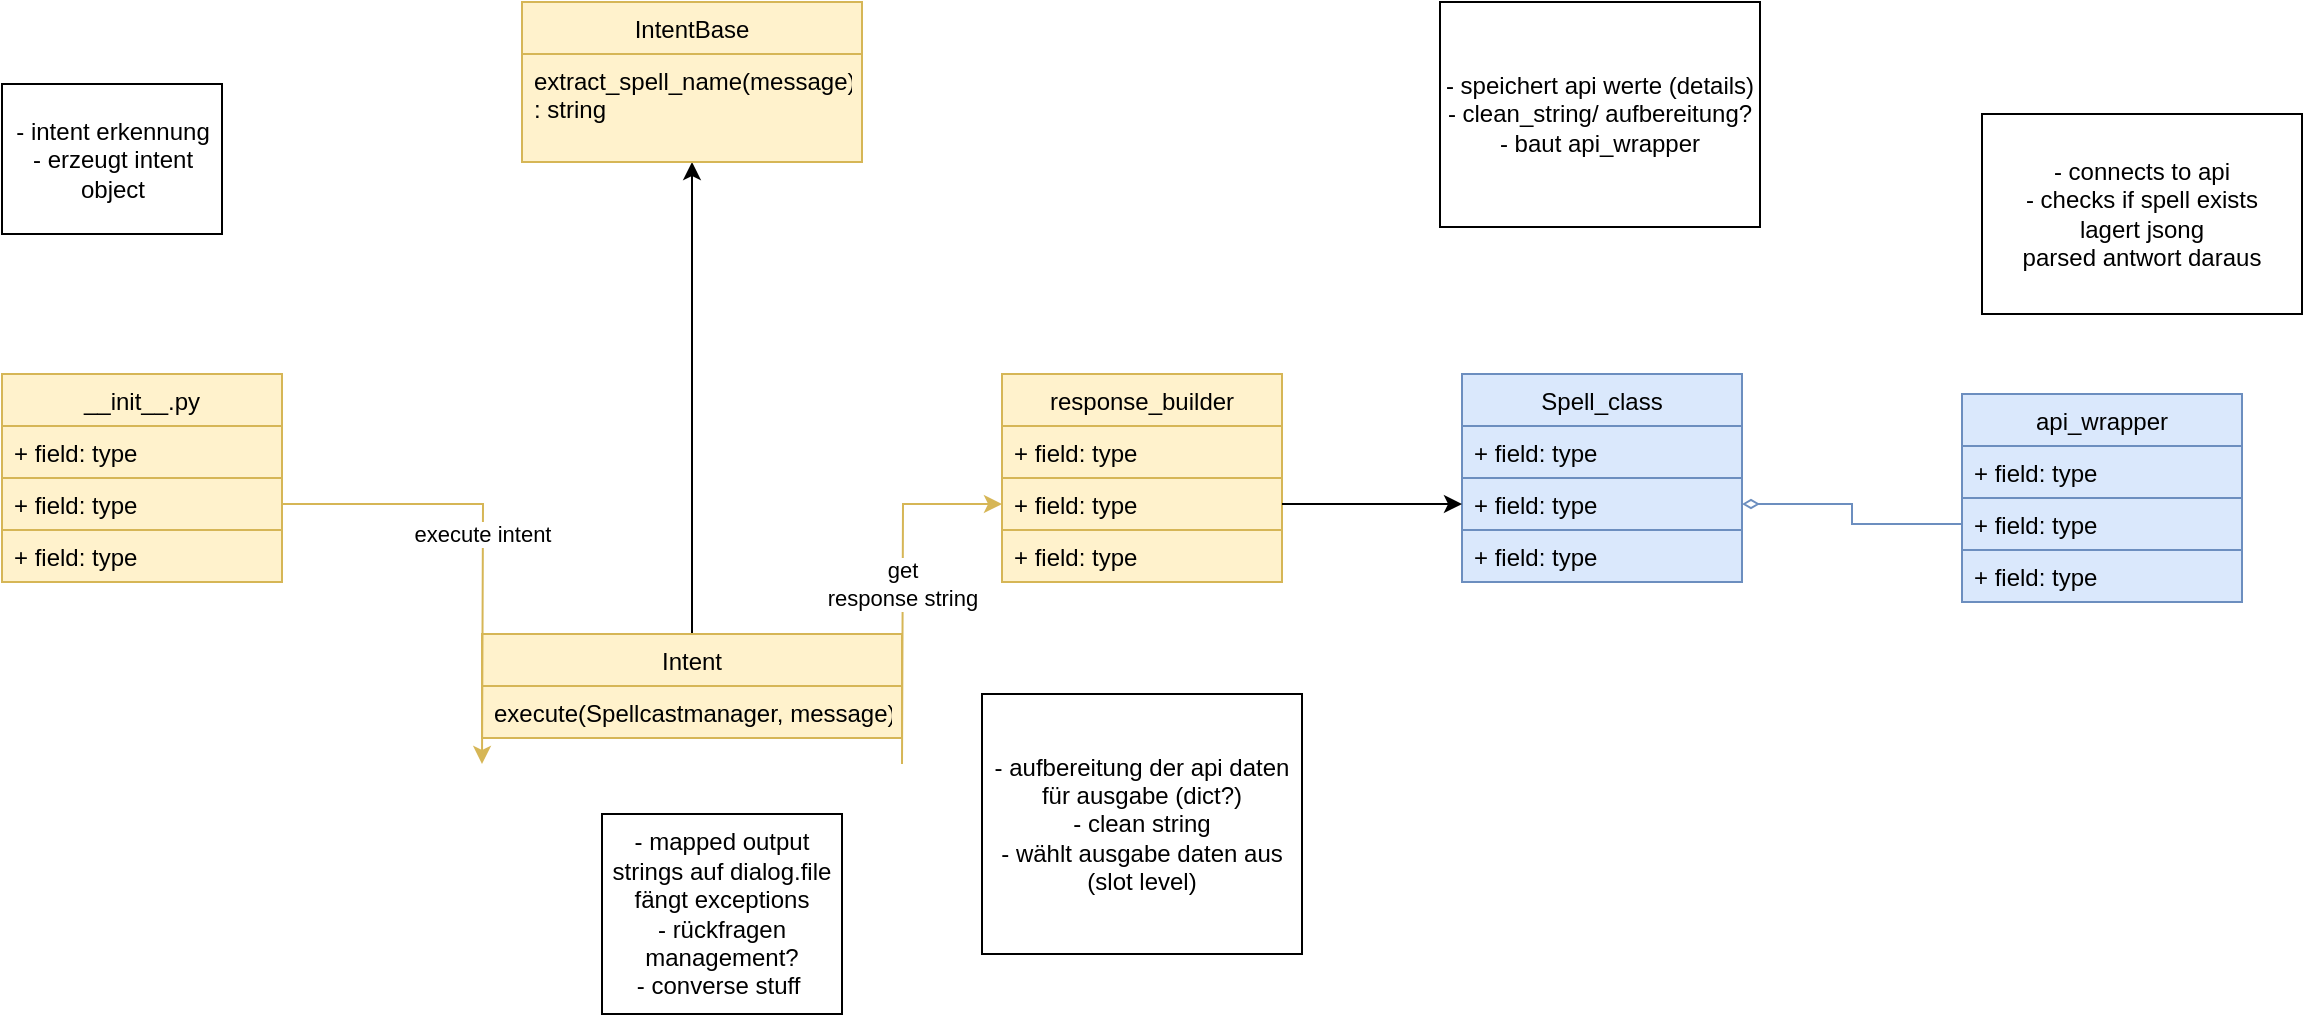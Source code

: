 <mxfile version="15.4.0" type="device"><diagram id="7a9b0gRVRB2r2v6Qlt2D" name="Seite-1"><mxGraphModel dx="2500" dy="967" grid="1" gridSize="10" guides="1" tooltips="1" connect="1" arrows="1" fold="1" page="1" pageScale="1" pageWidth="827" pageHeight="1169" math="0" shadow="0"><root><mxCell id="0"/><mxCell id="1" parent="0"/><mxCell id="cicyk6fSiz8CH4mB3oOW-2" value="__init__.py" style="swimlane;fontStyle=0;childLayout=stackLayout;horizontal=1;startSize=26;fillColor=#fff2cc;horizontalStack=0;resizeParent=1;resizeParentMax=0;resizeLast=0;collapsible=1;marginBottom=0;strokeColor=#d6b656;" vertex="1" parent="1"><mxGeometry x="-20" y="600" width="140" height="104" as="geometry"/></mxCell><mxCell id="cicyk6fSiz8CH4mB3oOW-3" value="+ field: type" style="text;strokeColor=#d6b656;fillColor=#fff2cc;align=left;verticalAlign=top;spacingLeft=4;spacingRight=4;overflow=hidden;rotatable=0;points=[[0,0.5],[1,0.5]];portConstraint=eastwest;" vertex="1" parent="cicyk6fSiz8CH4mB3oOW-2"><mxGeometry y="26" width="140" height="26" as="geometry"/></mxCell><mxCell id="cicyk6fSiz8CH4mB3oOW-4" value="+ field: type" style="text;strokeColor=#d6b656;fillColor=#fff2cc;align=left;verticalAlign=top;spacingLeft=4;spacingRight=4;overflow=hidden;rotatable=0;points=[[0,0.5],[1,0.5]];portConstraint=eastwest;" vertex="1" parent="cicyk6fSiz8CH4mB3oOW-2"><mxGeometry y="52" width="140" height="26" as="geometry"/></mxCell><mxCell id="cicyk6fSiz8CH4mB3oOW-5" value="+ field: type" style="text;strokeColor=#d6b656;fillColor=#fff2cc;align=left;verticalAlign=top;spacingLeft=4;spacingRight=4;overflow=hidden;rotatable=0;points=[[0,0.5],[1,0.5]];portConstraint=eastwest;" vertex="1" parent="cicyk6fSiz8CH4mB3oOW-2"><mxGeometry y="78" width="140" height="26" as="geometry"/></mxCell><mxCell id="cicyk6fSiz8CH4mB3oOW-79" style="edgeStyle=orthogonalEdgeStyle;rounded=0;orthogonalLoop=1;jettySize=auto;html=1;exitX=0.5;exitY=0;exitDx=0;exitDy=0;entryX=0.5;entryY=1;entryDx=0;entryDy=0;startArrow=none;startFill=0;endArrow=classic;endFill=1;" edge="1" parent="1" source="cicyk6fSiz8CH4mB3oOW-6" target="cicyk6fSiz8CH4mB3oOW-75"><mxGeometry relative="1" as="geometry"/></mxCell><mxCell id="cicyk6fSiz8CH4mB3oOW-6" value="Intent" style="swimlane;fontStyle=0;childLayout=stackLayout;horizontal=1;startSize=26;fillColor=#fff2cc;horizontalStack=0;resizeParent=1;resizeParentMax=0;resizeLast=0;collapsible=1;marginBottom=0;strokeColor=#d6b656;" vertex="1" parent="1"><mxGeometry x="220" y="730" width="210" height="52" as="geometry"/></mxCell><mxCell id="cicyk6fSiz8CH4mB3oOW-7" value="execute(Spellcastmanager, message)" style="text;strokeColor=#d6b656;fillColor=#fff2cc;align=left;verticalAlign=top;spacingLeft=4;spacingRight=4;overflow=hidden;rotatable=0;points=[[0,0.5],[1,0.5]];portConstraint=eastwest;" vertex="1" parent="cicyk6fSiz8CH4mB3oOW-6"><mxGeometry y="26" width="210" height="26" as="geometry"/></mxCell><mxCell id="cicyk6fSiz8CH4mB3oOW-10" value="execute intent" style="edgeStyle=orthogonalEdgeStyle;rounded=0;orthogonalLoop=1;jettySize=auto;html=1;exitX=1;exitY=0.5;exitDx=0;exitDy=0;entryX=0;entryY=0.5;entryDx=0;entryDy=0;fillColor=#fff2cc;strokeColor=#d6b656;" edge="1" parent="1" source="cicyk6fSiz8CH4mB3oOW-4"><mxGeometry relative="1" as="geometry"><mxPoint x="220" y="795" as="targetPoint"/></mxGeometry></mxCell><mxCell id="cicyk6fSiz8CH4mB3oOW-12" value="response_builder" style="swimlane;fontStyle=0;childLayout=stackLayout;horizontal=1;startSize=26;fillColor=#fff2cc;horizontalStack=0;resizeParent=1;resizeParentMax=0;resizeLast=0;collapsible=1;marginBottom=0;strokeColor=#d6b656;" vertex="1" parent="1"><mxGeometry x="480" y="600" width="140" height="104" as="geometry"/></mxCell><mxCell id="cicyk6fSiz8CH4mB3oOW-13" value="+ field: type" style="text;strokeColor=#d6b656;fillColor=#fff2cc;align=left;verticalAlign=top;spacingLeft=4;spacingRight=4;overflow=hidden;rotatable=0;points=[[0,0.5],[1,0.5]];portConstraint=eastwest;" vertex="1" parent="cicyk6fSiz8CH4mB3oOW-12"><mxGeometry y="26" width="140" height="26" as="geometry"/></mxCell><mxCell id="cicyk6fSiz8CH4mB3oOW-14" value="+ field: type" style="text;strokeColor=#d6b656;fillColor=#fff2cc;align=left;verticalAlign=top;spacingLeft=4;spacingRight=4;overflow=hidden;rotatable=0;points=[[0,0.5],[1,0.5]];portConstraint=eastwest;" vertex="1" parent="cicyk6fSiz8CH4mB3oOW-12"><mxGeometry y="52" width="140" height="26" as="geometry"/></mxCell><mxCell id="cicyk6fSiz8CH4mB3oOW-15" value="+ field: type" style="text;strokeColor=#d6b656;fillColor=#fff2cc;align=left;verticalAlign=top;spacingLeft=4;spacingRight=4;overflow=hidden;rotatable=0;points=[[0,0.5],[1,0.5]];portConstraint=eastwest;" vertex="1" parent="cicyk6fSiz8CH4mB3oOW-12"><mxGeometry y="78" width="140" height="26" as="geometry"/></mxCell><mxCell id="cicyk6fSiz8CH4mB3oOW-16" value="get&lt;br&gt;response string" style="edgeStyle=orthogonalEdgeStyle;rounded=0;orthogonalLoop=1;jettySize=auto;html=1;exitX=1;exitY=0.5;exitDx=0;exitDy=0;entryX=0;entryY=0.5;entryDx=0;entryDy=0;fillColor=#fff2cc;strokeColor=#d6b656;" edge="1" parent="1" target="cicyk6fSiz8CH4mB3oOW-14"><mxGeometry relative="1" as="geometry"><mxPoint x="430" y="795" as="sourcePoint"/></mxGeometry></mxCell><mxCell id="cicyk6fSiz8CH4mB3oOW-17" value="Spell_class" style="swimlane;fontStyle=0;childLayout=stackLayout;horizontal=1;startSize=26;fillColor=#dae8fc;horizontalStack=0;resizeParent=1;resizeParentMax=0;resizeLast=0;collapsible=1;marginBottom=0;strokeColor=#6c8ebf;" vertex="1" parent="1"><mxGeometry x="710" y="600" width="140" height="104" as="geometry"/></mxCell><mxCell id="cicyk6fSiz8CH4mB3oOW-18" value="+ field: type" style="text;strokeColor=#6c8ebf;fillColor=#dae8fc;align=left;verticalAlign=top;spacingLeft=4;spacingRight=4;overflow=hidden;rotatable=0;points=[[0,0.5],[1,0.5]];portConstraint=eastwest;" vertex="1" parent="cicyk6fSiz8CH4mB3oOW-17"><mxGeometry y="26" width="140" height="26" as="geometry"/></mxCell><mxCell id="cicyk6fSiz8CH4mB3oOW-19" value="+ field: type" style="text;strokeColor=#6c8ebf;fillColor=#dae8fc;align=left;verticalAlign=top;spacingLeft=4;spacingRight=4;overflow=hidden;rotatable=0;points=[[0,0.5],[1,0.5]];portConstraint=eastwest;" vertex="1" parent="cicyk6fSiz8CH4mB3oOW-17"><mxGeometry y="52" width="140" height="26" as="geometry"/></mxCell><mxCell id="cicyk6fSiz8CH4mB3oOW-20" value="+ field: type" style="text;strokeColor=#6c8ebf;fillColor=#dae8fc;align=left;verticalAlign=top;spacingLeft=4;spacingRight=4;overflow=hidden;rotatable=0;points=[[0,0.5],[1,0.5]];portConstraint=eastwest;" vertex="1" parent="cicyk6fSiz8CH4mB3oOW-17"><mxGeometry y="78" width="140" height="26" as="geometry"/></mxCell><mxCell id="cicyk6fSiz8CH4mB3oOW-21" style="edgeStyle=orthogonalEdgeStyle;rounded=0;orthogonalLoop=1;jettySize=auto;html=1;exitX=1;exitY=0.5;exitDx=0;exitDy=0;entryX=0;entryY=0.5;entryDx=0;entryDy=0;" edge="1" parent="1" source="cicyk6fSiz8CH4mB3oOW-14" target="cicyk6fSiz8CH4mB3oOW-19"><mxGeometry relative="1" as="geometry"/></mxCell><mxCell id="cicyk6fSiz8CH4mB3oOW-26" style="edgeStyle=orthogonalEdgeStyle;rounded=0;orthogonalLoop=1;jettySize=auto;html=1;exitX=1;exitY=0.5;exitDx=0;exitDy=0;entryX=0;entryY=0.5;entryDx=0;entryDy=0;startArrow=diamondThin;startFill=0;endArrow=none;endFill=0;fillColor=#dae8fc;strokeColor=#6c8ebf;" edge="1" parent="1" source="cicyk6fSiz8CH4mB3oOW-19" target="cicyk6fSiz8CH4mB3oOW-29"><mxGeometry relative="1" as="geometry"><mxPoint x="960" y="665.0" as="targetPoint"/></mxGeometry></mxCell><mxCell id="cicyk6fSiz8CH4mB3oOW-27" value="api_wrapper" style="swimlane;fontStyle=0;childLayout=stackLayout;horizontal=1;startSize=26;fillColor=#dae8fc;horizontalStack=0;resizeParent=1;resizeParentMax=0;resizeLast=0;collapsible=1;marginBottom=0;strokeColor=#6c8ebf;" vertex="1" parent="1"><mxGeometry x="960" y="610" width="140" height="104" as="geometry"/></mxCell><mxCell id="cicyk6fSiz8CH4mB3oOW-28" value="+ field: type" style="text;strokeColor=#6c8ebf;fillColor=#dae8fc;align=left;verticalAlign=top;spacingLeft=4;spacingRight=4;overflow=hidden;rotatable=0;points=[[0,0.5],[1,0.5]];portConstraint=eastwest;" vertex="1" parent="cicyk6fSiz8CH4mB3oOW-27"><mxGeometry y="26" width="140" height="26" as="geometry"/></mxCell><mxCell id="cicyk6fSiz8CH4mB3oOW-29" value="+ field: type" style="text;strokeColor=#6c8ebf;fillColor=#dae8fc;align=left;verticalAlign=top;spacingLeft=4;spacingRight=4;overflow=hidden;rotatable=0;points=[[0,0.5],[1,0.5]];portConstraint=eastwest;" vertex="1" parent="cicyk6fSiz8CH4mB3oOW-27"><mxGeometry y="52" width="140" height="26" as="geometry"/></mxCell><mxCell id="cicyk6fSiz8CH4mB3oOW-30" value="+ field: type" style="text;strokeColor=#6c8ebf;fillColor=#dae8fc;align=left;verticalAlign=top;spacingLeft=4;spacingRight=4;overflow=hidden;rotatable=0;points=[[0,0.5],[1,0.5]];portConstraint=eastwest;" vertex="1" parent="cicyk6fSiz8CH4mB3oOW-27"><mxGeometry y="78" width="140" height="26" as="geometry"/></mxCell><mxCell id="cicyk6fSiz8CH4mB3oOW-75" value="IntentBase" style="swimlane;fontStyle=0;childLayout=stackLayout;horizontal=1;startSize=26;fillColor=#fff2cc;horizontalStack=0;resizeParent=1;resizeParentMax=0;resizeLast=0;collapsible=1;marginBottom=0;strokeColor=#d6b656;" vertex="1" parent="1"><mxGeometry x="240" y="414" width="170" height="80" as="geometry"/></mxCell><mxCell id="cicyk6fSiz8CH4mB3oOW-76" value="extract_spell_name(message)&#10;: string" style="text;strokeColor=#d6b656;fillColor=#fff2cc;align=left;verticalAlign=top;spacingLeft=4;spacingRight=4;overflow=hidden;rotatable=0;points=[[0,0.5],[1,0.5]];portConstraint=eastwest;" vertex="1" parent="cicyk6fSiz8CH4mB3oOW-75"><mxGeometry y="26" width="170" height="54" as="geometry"/></mxCell><mxCell id="cicyk6fSiz8CH4mB3oOW-80" value="- intent erkennung&lt;br&gt;- erzeugt intent &lt;br&gt;object" style="html=1;" vertex="1" parent="1"><mxGeometry x="-20" y="455" width="110" height="75" as="geometry"/></mxCell><mxCell id="cicyk6fSiz8CH4mB3oOW-81" value="- mapped output strings auf dialog.file&lt;br&gt;fängt exceptions&lt;br&gt;- rückfragen management?&lt;br&gt;- converse stuff&amp;nbsp;" style="whiteSpace=wrap;html=1;" vertex="1" parent="1"><mxGeometry x="280" y="820" width="120" height="100" as="geometry"/></mxCell><mxCell id="cicyk6fSiz8CH4mB3oOW-82" value="- aufbereitung der api daten für ausgabe (dict?)&lt;br&gt;- clean string&lt;br&gt;- wählt ausgabe daten aus (slot level)" style="whiteSpace=wrap;html=1;" vertex="1" parent="1"><mxGeometry x="470" y="760" width="160" height="130" as="geometry"/></mxCell><mxCell id="cicyk6fSiz8CH4mB3oOW-83" value="- speichert api werte (details)&lt;br&gt;- clean_string/ aufbereitung?&lt;br&gt;- baut api_wrapper" style="whiteSpace=wrap;html=1;" vertex="1" parent="1"><mxGeometry x="699" y="414" width="160" height="112.5" as="geometry"/></mxCell><mxCell id="cicyk6fSiz8CH4mB3oOW-85" value="- connects to api&lt;br&gt;- checks if spell exists&lt;br&gt;lagert jsong&lt;br&gt;parsed antwort daraus" style="whiteSpace=wrap;html=1;" vertex="1" parent="1"><mxGeometry x="970" y="470" width="160" height="100" as="geometry"/></mxCell></root></mxGraphModel></diagram></mxfile>
